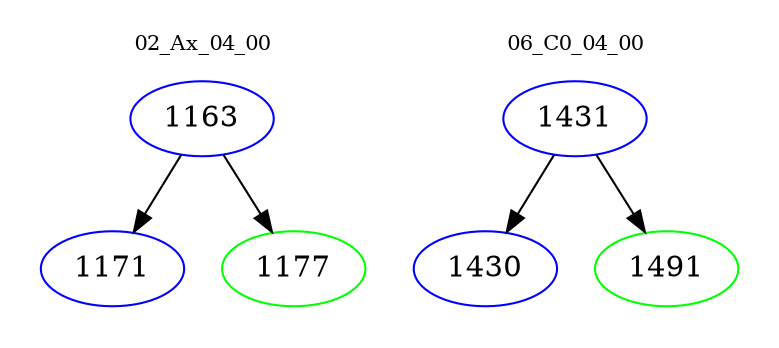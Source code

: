 digraph{
subgraph cluster_0 {
color = white
label = "02_Ax_04_00";
fontsize=10;
T0_1163 [label="1163", color="blue"]
T0_1163 -> T0_1171 [color="black"]
T0_1171 [label="1171", color="blue"]
T0_1163 -> T0_1177 [color="black"]
T0_1177 [label="1177", color="green"]
}
subgraph cluster_1 {
color = white
label = "06_C0_04_00";
fontsize=10;
T1_1431 [label="1431", color="blue"]
T1_1431 -> T1_1430 [color="black"]
T1_1430 [label="1430", color="blue"]
T1_1431 -> T1_1491 [color="black"]
T1_1491 [label="1491", color="green"]
}
}
